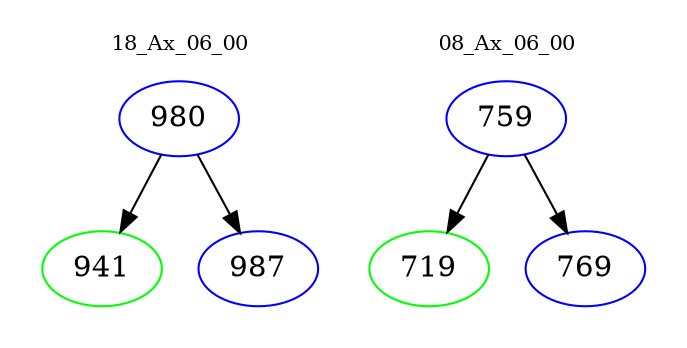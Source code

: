 digraph{
subgraph cluster_0 {
color = white
label = "18_Ax_06_00";
fontsize=10;
T0_980 [label="980", color="blue"]
T0_980 -> T0_941 [color="black"]
T0_941 [label="941", color="green"]
T0_980 -> T0_987 [color="black"]
T0_987 [label="987", color="blue"]
}
subgraph cluster_1 {
color = white
label = "08_Ax_06_00";
fontsize=10;
T1_759 [label="759", color="blue"]
T1_759 -> T1_719 [color="black"]
T1_719 [label="719", color="green"]
T1_759 -> T1_769 [color="black"]
T1_769 [label="769", color="blue"]
}
}
